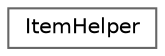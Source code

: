 digraph "Graphical Class Hierarchy"
{
 // LATEX_PDF_SIZE
  bgcolor="transparent";
  edge [fontname=Helvetica,fontsize=10,labelfontname=Helvetica,labelfontsize=10];
  node [fontname=Helvetica,fontsize=10,shape=box,height=0.2,width=0.4];
  rankdir="LR";
  Node0 [label="ItemHelper",height=0.2,width=0.4,color="grey40", fillcolor="white", style="filled",URL="$d9/dd0/struct_item_helper.html",tooltip=" "];
}
